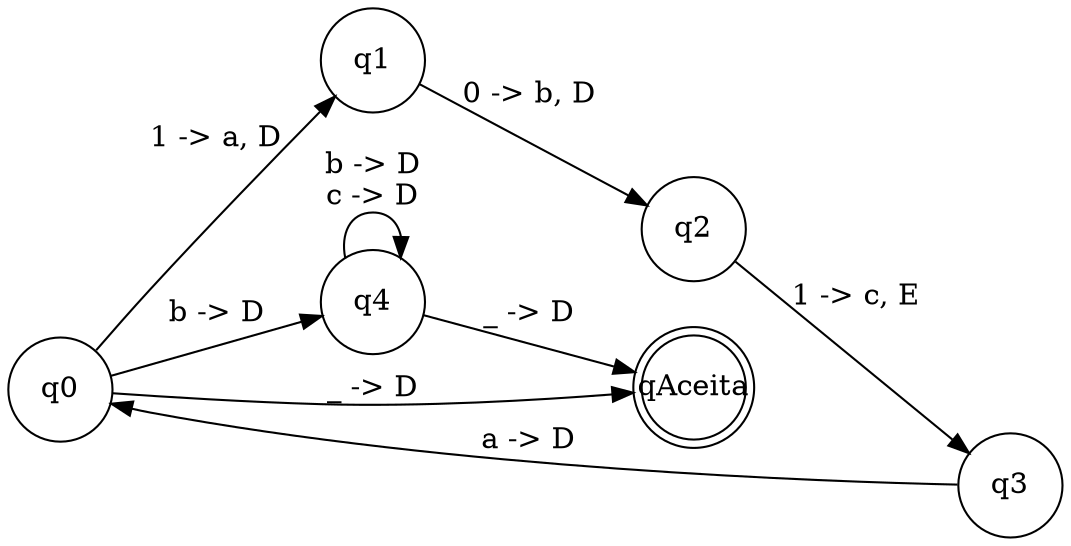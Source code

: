 digraph finite_state_machine {
  rankdir=LR;
  overlap=scale
  splines=splines

  node [shape = circle, fixedsize=true, width=0.7];

  qAceita [shape=doublecircle]

  q0->qAceita [label="_ -> D"];
  q0->q1 [label="1 -> a, D"];
  q0->q4 [label="b -> D"];
  q4->qAceita [label="_ -> D"];
  q1->q2 [label="0 -> b, D"];
  q2->q3 [label="1 -> c, E"];
  q3->q0 [label="a -> D"];
  q4->q4 [label="b -> D\nc -> D"];
}
